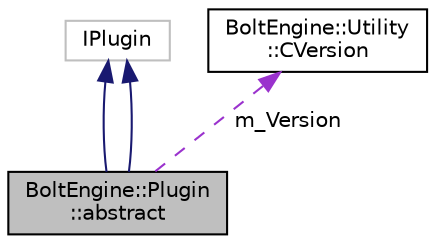 digraph "BoltEngine::Plugin::abstract"
{
  edge [fontname="Helvetica",fontsize="10",labelfontname="Helvetica",labelfontsize="10"];
  node [fontname="Helvetica",fontsize="10",shape=record];
  Node1 [label="BoltEngine::Plugin\l::abstract",height=0.2,width=0.4,color="black", fillcolor="grey75", style="filled" fontcolor="black"];
  Node2 -> Node1 [dir="back",color="midnightblue",fontsize="10",style="solid",fontname="Helvetica"];
  Node2 [label="IPlugin",height=0.2,width=0.4,color="grey75", fillcolor="white", style="filled"];
  Node2 -> Node1 [dir="back",color="midnightblue",fontsize="10",style="solid",fontname="Helvetica"];
  Node3 -> Node1 [dir="back",color="darkorchid3",fontsize="10",style="dashed",label=" m_Version" ,fontname="Helvetica"];
  Node3 [label="BoltEngine::Utility\l::CVersion",height=0.2,width=0.4,color="black", fillcolor="white", style="filled",URL="$class_bolt_engine_1_1_utility_1_1_c_version.html",tooltip="A simple version class. "];
}
